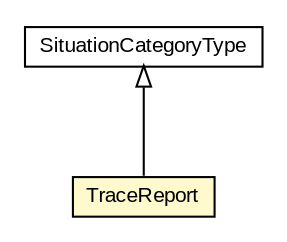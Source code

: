 #!/usr/local/bin/dot
#
# Class diagram 
# Generated by UMLGraph version R5_6-24-gf6e263 (http://www.umlgraph.org/)
#

digraph G {
	edge [fontname="arial",fontsize=10,labelfontname="arial",labelfontsize=10];
	node [fontname="arial",fontsize=10,shape=plaintext];
	nodesep=0.25;
	ranksep=0.5;
	// org.oasis_open.docs.wsdm.muws2_2.TraceReport
	c398059 [label=<<table title="org.oasis_open.docs.wsdm.muws2_2.TraceReport" border="0" cellborder="1" cellspacing="0" cellpadding="2" port="p" bgcolor="lemonChiffon" href="./TraceReport.html">
		<tr><td><table border="0" cellspacing="0" cellpadding="1">
<tr><td align="center" balign="center"> TraceReport </td></tr>
		</table></td></tr>
		</table>>, URL="./TraceReport.html", fontname="arial", fontcolor="black", fontsize=10.0];
	// org.oasis_open.docs.wsdm.muws2_2.SituationCategoryType
	c398071 [label=<<table title="org.oasis_open.docs.wsdm.muws2_2.SituationCategoryType" border="0" cellborder="1" cellspacing="0" cellpadding="2" port="p" href="./SituationCategoryType.html">
		<tr><td><table border="0" cellspacing="0" cellpadding="1">
<tr><td align="center" balign="center"> SituationCategoryType </td></tr>
		</table></td></tr>
		</table>>, URL="./SituationCategoryType.html", fontname="arial", fontcolor="black", fontsize=10.0];
	//org.oasis_open.docs.wsdm.muws2_2.TraceReport extends org.oasis_open.docs.wsdm.muws2_2.SituationCategoryType
	c398071:p -> c398059:p [dir=back,arrowtail=empty];
}

